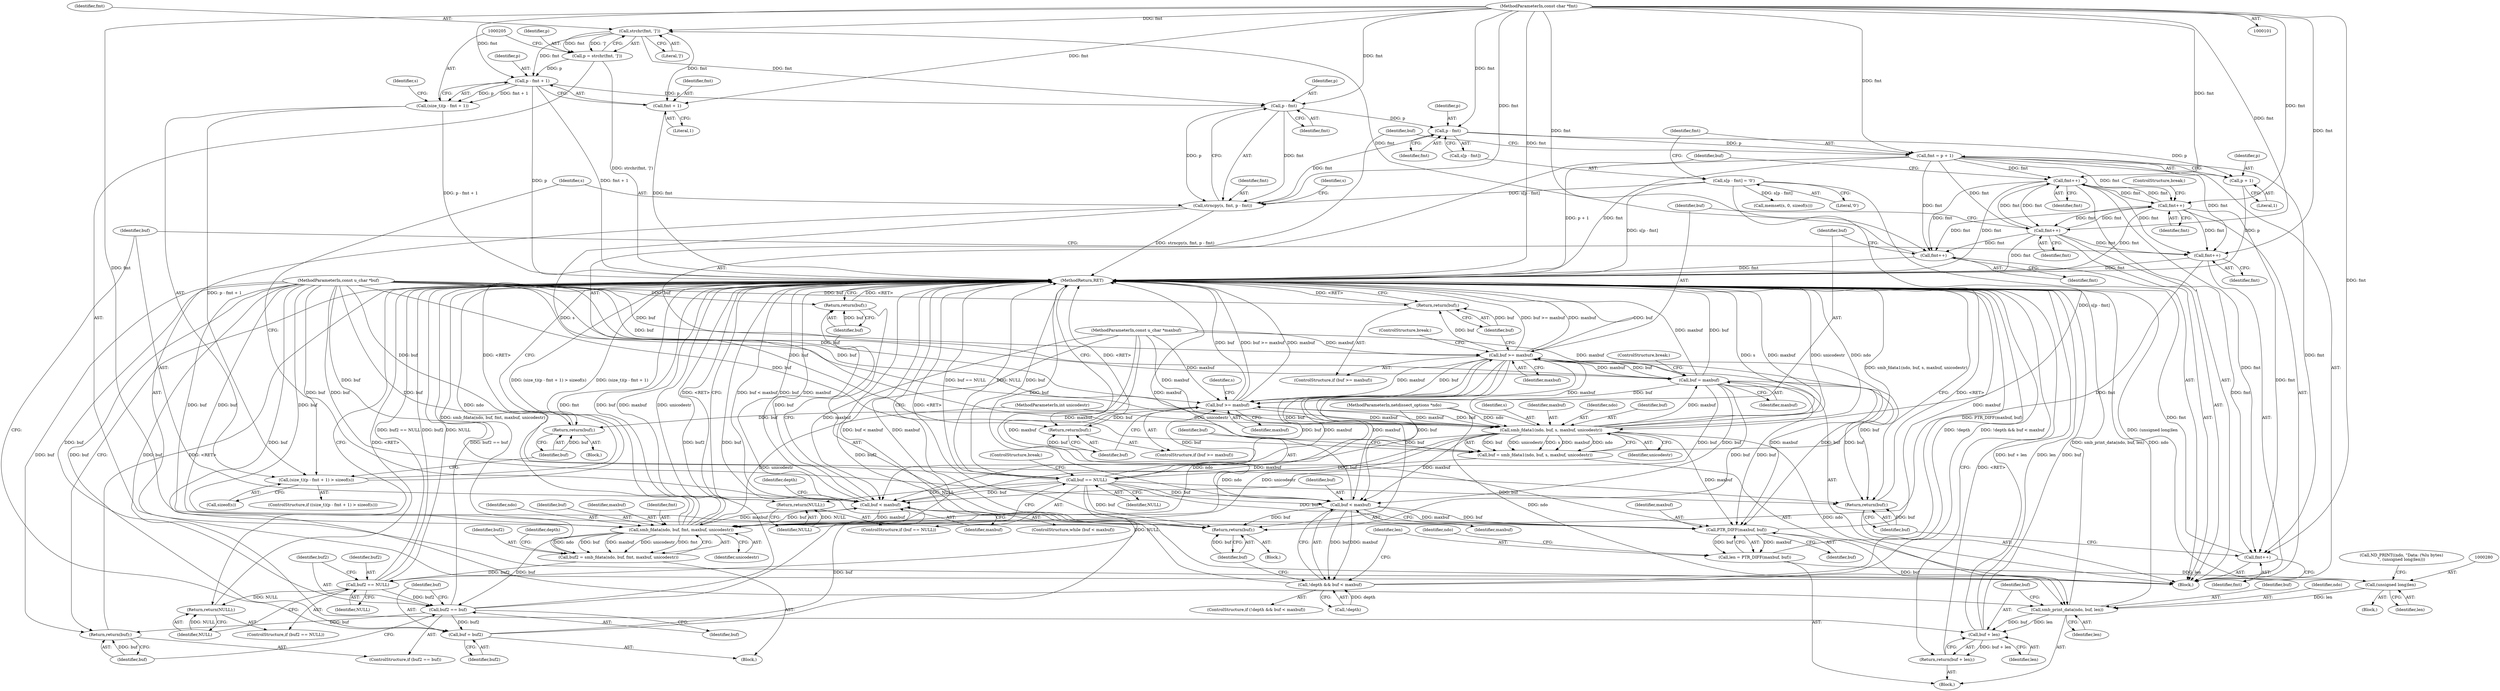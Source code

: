 digraph "0_tcpdump_24182d959f661327525a20d9a94c98a8ec016778@API" {
"1000199" [label="(Call,strchr(fmt, ']'))"];
"1000184" [label="(Call,fmt++)"];
"1000171" [label="(Call,fmt++)"];
"1000257" [label="(Call,fmt++)"];
"1000229" [label="(Call,fmt = p + 1)"];
"1000225" [label="(Call,p - fmt)"];
"1000219" [label="(Call,p - fmt)"];
"1000206" [label="(Call,p - fmt + 1)"];
"1000197" [label="(Call,p = strchr(fmt, ']'))"];
"1000199" [label="(Call,strchr(fmt, ']'))"];
"1000104" [label="(MethodParameterIn,const char *fmt)"];
"1000216" [label="(Call,strncpy(s, fmt, p - fmt))"];
"1000222" [label="(Call,s[p - fmt] = '\0')"];
"1000161" [label="(Call,fmt++)"];
"1000204" [label="(Call,(size_t)(p - fmt + 1))"];
"1000203" [label="(Call,(size_t)(p - fmt + 1) > sizeof(s))"];
"1000123" [label="(Call,fmt++)"];
"1000135" [label="(Call,smb_fdata(ndo, buf, fmt, maxbuf, unicodestr))"];
"1000126" [label="(Call,buf < maxbuf)"];
"1000158" [label="(Return,return(buf);)"];
"1000133" [label="(Call,buf2 = smb_fdata(ndo, buf, fmt, maxbuf, unicodestr))"];
"1000144" [label="(Call,buf2 == NULL)"];
"1000147" [label="(Return,return(NULL);)"];
"1000150" [label="(Call,buf2 == buf)"];
"1000153" [label="(Return,return(buf);)"];
"1000155" [label="(Call,buf = buf2)"];
"1000178" [label="(Call,fmt++)"];
"1000208" [label="(Call,fmt + 1)"];
"1000231" [label="(Call,p + 1)"];
"1000236" [label="(Call,smb_fdata1(ndo, buf, s, maxbuf, unicodestr))"];
"1000164" [label="(Call,buf >= maxbuf)"];
"1000167" [label="(Return,return(buf);)"];
"1000173" [label="(Call,buf = maxbuf)"];
"1000180" [label="(Return,return(buf);)"];
"1000187" [label="(Call,buf >= maxbuf)"];
"1000190" [label="(Return,return(buf);)"];
"1000214" [label="(Return,return(buf);)"];
"1000264" [label="(Call,buf < maxbuf)"];
"1000261" [label="(Call,!depth && buf < maxbuf)"];
"1000271" [label="(Call,PTR_DIFF(maxbuf, buf))"];
"1000269" [label="(Call,len = PTR_DIFF(maxbuf, buf))"];
"1000279" [label="(Call,(unsigned long)len)"];
"1000282" [label="(Call,smb_print_data(ndo, buf, len))"];
"1000287" [label="(Call,buf + len)"];
"1000286" [label="(Return,return(buf + len);)"];
"1000290" [label="(Return,return(buf);)"];
"1000234" [label="(Call,buf = smb_fdata1(ndo, buf, s, maxbuf, unicodestr))"];
"1000243" [label="(Call,buf == NULL)"];
"1000246" [label="(Return,return(NULL);)"];
"1000136" [label="(Identifier,ndo)"];
"1000288" [label="(Identifier,buf)"];
"1000231" [label="(Call,p + 1)"];
"1000200" [label="(Identifier,fmt)"];
"1000180" [label="(Return,return(buf);)"];
"1000242" [label="(ControlStructure,if (buf == NULL))"];
"1000171" [label="(Call,fmt++)"];
"1000226" [label="(Identifier,p)"];
"1000232" [label="(Identifier,p)"];
"1000241" [label="(Identifier,unicodestr)"];
"1000161" [label="(Call,fmt++)"];
"1000191" [label="(Identifier,buf)"];
"1000262" [label="(Call,!depth)"];
"1000103" [label="(MethodParameterIn,const u_char *buf)"];
"1000134" [label="(Identifier,buf2)"];
"1000257" [label="(Call,fmt++)"];
"1000243" [label="(Call,buf == NULL)"];
"1000290" [label="(Return,return(buf);)"];
"1000265" [label="(Identifier,buf)"];
"1000224" [label="(Identifier,s)"];
"1000270" [label="(Identifier,len)"];
"1000147" [label="(Return,return(NULL);)"];
"1000215" [label="(Identifier,buf)"];
"1000269" [label="(Call,len = PTR_DIFF(maxbuf, buf))"];
"1000219" [label="(Call,p - fmt)"];
"1000168" [label="(Identifier,buf)"];
"1000247" [label="(Identifier,NULL)"];
"1000282" [label="(Call,smb_print_data(ndo, buf, len))"];
"1000157" [label="(Identifier,buf2)"];
"1000220" [label="(Identifier,p)"];
"1000285" [label="(Identifier,len)"];
"1000140" [label="(Identifier,unicodestr)"];
"1000292" [label="(MethodReturn,RET)"];
"1000212" [label="(Identifier,s)"];
"1000137" [label="(Identifier,buf)"];
"1000173" [label="(Call,buf = maxbuf)"];
"1000284" [label="(Identifier,buf)"];
"1000274" [label="(Call,ND_PRINT((ndo, \"Data: (%lu bytes)\n\", (unsigned long)len)))"];
"1000156" [label="(Identifier,buf)"];
"1000216" [label="(Call,strncpy(s, fmt, p - fmt))"];
"1000279" [label="(Call,(unsigned long)len)"];
"1000222" [label="(Call,s[p - fmt] = '\0')"];
"1000213" [label="(Block,)"];
"1000104" [label="(MethodParameterIn,const char *fmt)"];
"1000283" [label="(Identifier,ndo)"];
"1000185" [label="(Identifier,fmt)"];
"1000227" [label="(Identifier,fmt)"];
"1000245" [label="(Identifier,NULL)"];
"1000181" [label="(Identifier,buf)"];
"1000133" [label="(Call,buf2 = smb_fdata(ndo, buf, fmt, maxbuf, unicodestr))"];
"1000164" [label="(Call,buf >= maxbuf)"];
"1000154" [label="(Identifier,buf)"];
"1000246" [label="(Return,return(NULL);)"];
"1000201" [label="(Literal,']')"];
"1000129" [label="(Block,)"];
"1000291" [label="(Identifier,buf)"];
"1000187" [label="(Call,buf >= maxbuf)"];
"1000123" [label="(Call,fmt++)"];
"1000127" [label="(Identifier,buf)"];
"1000233" [label="(Literal,1)"];
"1000192" [label="(Call,memset(s, 0, sizeof(s)))"];
"1000244" [label="(Identifier,buf)"];
"1000146" [label="(Identifier,NULL)"];
"1000139" [label="(Identifier,maxbuf)"];
"1000106" [label="(MethodParameterIn,int unicodestr)"];
"1000128" [label="(Identifier,maxbuf)"];
"1000276" [label="(Identifier,ndo)"];
"1000190" [label="(Return,return(buf);)"];
"1000261" [label="(Call,!depth && buf < maxbuf)"];
"1000202" [label="(ControlStructure,if ((size_t)(p - fmt + 1) > sizeof(s)))"];
"1000209" [label="(Identifier,fmt)"];
"1000218" [label="(Identifier,fmt)"];
"1000149" [label="(ControlStructure,if (buf2 == buf))"];
"1000210" [label="(Literal,1)"];
"1000102" [label="(MethodParameterIn,netdissect_options *ndo)"];
"1000172" [label="(Identifier,fmt)"];
"1000184" [label="(Call,fmt++)"];
"1000107" [label="(Block,)"];
"1000225" [label="(Call,p - fmt)"];
"1000206" [label="(Call,p - fmt + 1)"];
"1000223" [label="(Call,s[p - fmt])"];
"1000211" [label="(Call,sizeof(s))"];
"1000266" [label="(Identifier,maxbuf)"];
"1000264" [label="(Call,buf < maxbuf)"];
"1000281" [label="(Identifier,len)"];
"1000105" [label="(MethodParameterIn,const u_char *maxbuf)"];
"1000126" [label="(Call,buf < maxbuf)"];
"1000259" [label="(ControlStructure,break;)"];
"1000153" [label="(Return,return(buf);)"];
"1000286" [label="(Return,return(buf + len);)"];
"1000159" [label="(Identifier,buf)"];
"1000198" [label="(Identifier,p)"];
"1000167" [label="(Return,return(buf);)"];
"1000214" [label="(Return,return(buf);)"];
"1000138" [label="(Identifier,fmt)"];
"1000169" [label="(ControlStructure,break;)"];
"1000258" [label="(Identifier,fmt)"];
"1000178" [label="(Call,fmt++)"];
"1000239" [label="(Identifier,s)"];
"1000148" [label="(Identifier,NULL)"];
"1000166" [label="(Identifier,maxbuf)"];
"1000186" [label="(ControlStructure,if (buf >= maxbuf))"];
"1000151" [label="(Identifier,buf2)"];
"1000236" [label="(Call,smb_fdata1(ndo, buf, s, maxbuf, unicodestr))"];
"1000207" [label="(Identifier,p)"];
"1000260" [label="(ControlStructure,if (!depth && buf < maxbuf))"];
"1000197" [label="(Call,p = strchr(fmt, ']'))"];
"1000125" [label="(ControlStructure,while (buf < maxbuf))"];
"1000273" [label="(Identifier,buf)"];
"1000199" [label="(Call,strchr(fmt, ']'))"];
"1000267" [label="(Block,)"];
"1000277" [label="(Block,)"];
"1000230" [label="(Identifier,fmt)"];
"1000204" [label="(Call,(size_t)(p - fmt + 1))"];
"1000234" [label="(Call,buf = smb_fdata1(ndo, buf, s, maxbuf, unicodestr))"];
"1000228" [label="(Literal,'\0')"];
"1000150" [label="(Call,buf2 == buf)"];
"1000165" [label="(Identifier,buf)"];
"1000162" [label="(Identifier,fmt)"];
"1000271" [label="(Call,PTR_DIFF(maxbuf, buf))"];
"1000145" [label="(Identifier,buf2)"];
"1000135" [label="(Call,smb_fdata(ndo, buf, fmt, maxbuf, unicodestr))"];
"1000176" [label="(ControlStructure,break;)"];
"1000124" [label="(Identifier,fmt)"];
"1000229" [label="(Call,fmt = p + 1)"];
"1000143" [label="(ControlStructure,if (buf2 == NULL))"];
"1000179" [label="(Identifier,fmt)"];
"1000235" [label="(Identifier,buf)"];
"1000163" [label="(ControlStructure,if (buf >= maxbuf))"];
"1000158" [label="(Return,return(buf);)"];
"1000189" [label="(Identifier,maxbuf)"];
"1000174" [label="(Identifier,buf)"];
"1000155" [label="(Call,buf = buf2)"];
"1000240" [label="(Identifier,maxbuf)"];
"1000221" [label="(Identifier,fmt)"];
"1000121" [label="(Block,)"];
"1000287" [label="(Call,buf + len)"];
"1000237" [label="(Identifier,ndo)"];
"1000272" [label="(Identifier,maxbuf)"];
"1000217" [label="(Identifier,s)"];
"1000289" [label="(Identifier,len)"];
"1000188" [label="(Identifier,buf)"];
"1000175" [label="(Identifier,maxbuf)"];
"1000238" [label="(Identifier,buf)"];
"1000142" [label="(Identifier,depth)"];
"1000193" [label="(Identifier,s)"];
"1000248" [label="(ControlStructure,break;)"];
"1000208" [label="(Call,fmt + 1)"];
"1000203" [label="(Call,(size_t)(p - fmt + 1) > sizeof(s))"];
"1000144" [label="(Call,buf2 == NULL)"];
"1000152" [label="(Identifier,buf)"];
"1000132" [label="(Identifier,depth)"];
"1000199" -> "1000197"  [label="AST: "];
"1000199" -> "1000201"  [label="CFG: "];
"1000200" -> "1000199"  [label="AST: "];
"1000201" -> "1000199"  [label="AST: "];
"1000197" -> "1000199"  [label="CFG: "];
"1000199" -> "1000197"  [label="DDG: fmt"];
"1000199" -> "1000197"  [label="DDG: ']'"];
"1000184" -> "1000199"  [label="DDG: fmt"];
"1000104" -> "1000199"  [label="DDG: fmt"];
"1000199" -> "1000206"  [label="DDG: fmt"];
"1000199" -> "1000208"  [label="DDG: fmt"];
"1000199" -> "1000219"  [label="DDG: fmt"];
"1000184" -> "1000121"  [label="AST: "];
"1000184" -> "1000185"  [label="CFG: "];
"1000185" -> "1000184"  [label="AST: "];
"1000188" -> "1000184"  [label="CFG: "];
"1000184" -> "1000292"  [label="DDG: fmt"];
"1000171" -> "1000184"  [label="DDG: fmt"];
"1000257" -> "1000184"  [label="DDG: fmt"];
"1000229" -> "1000184"  [label="DDG: fmt"];
"1000161" -> "1000184"  [label="DDG: fmt"];
"1000104" -> "1000184"  [label="DDG: fmt"];
"1000171" -> "1000121"  [label="AST: "];
"1000171" -> "1000172"  [label="CFG: "];
"1000172" -> "1000171"  [label="AST: "];
"1000174" -> "1000171"  [label="CFG: "];
"1000171" -> "1000292"  [label="DDG: fmt"];
"1000171" -> "1000123"  [label="DDG: fmt"];
"1000171" -> "1000161"  [label="DDG: fmt"];
"1000257" -> "1000171"  [label="DDG: fmt"];
"1000229" -> "1000171"  [label="DDG: fmt"];
"1000161" -> "1000171"  [label="DDG: fmt"];
"1000104" -> "1000171"  [label="DDG: fmt"];
"1000171" -> "1000178"  [label="DDG: fmt"];
"1000171" -> "1000257"  [label="DDG: fmt"];
"1000257" -> "1000121"  [label="AST: "];
"1000257" -> "1000258"  [label="CFG: "];
"1000258" -> "1000257"  [label="AST: "];
"1000259" -> "1000257"  [label="CFG: "];
"1000257" -> "1000292"  [label="DDG: fmt"];
"1000257" -> "1000123"  [label="DDG: fmt"];
"1000257" -> "1000161"  [label="DDG: fmt"];
"1000257" -> "1000178"  [label="DDG: fmt"];
"1000229" -> "1000257"  [label="DDG: fmt"];
"1000161" -> "1000257"  [label="DDG: fmt"];
"1000104" -> "1000257"  [label="DDG: fmt"];
"1000229" -> "1000121"  [label="AST: "];
"1000229" -> "1000231"  [label="CFG: "];
"1000230" -> "1000229"  [label="AST: "];
"1000231" -> "1000229"  [label="AST: "];
"1000235" -> "1000229"  [label="CFG: "];
"1000229" -> "1000292"  [label="DDG: p + 1"];
"1000229" -> "1000292"  [label="DDG: fmt"];
"1000229" -> "1000123"  [label="DDG: fmt"];
"1000229" -> "1000161"  [label="DDG: fmt"];
"1000229" -> "1000178"  [label="DDG: fmt"];
"1000225" -> "1000229"  [label="DDG: p"];
"1000104" -> "1000229"  [label="DDG: fmt"];
"1000225" -> "1000223"  [label="AST: "];
"1000225" -> "1000227"  [label="CFG: "];
"1000226" -> "1000225"  [label="AST: "];
"1000227" -> "1000225"  [label="AST: "];
"1000223" -> "1000225"  [label="CFG: "];
"1000219" -> "1000225"  [label="DDG: p"];
"1000216" -> "1000225"  [label="DDG: fmt"];
"1000104" -> "1000225"  [label="DDG: fmt"];
"1000225" -> "1000231"  [label="DDG: p"];
"1000219" -> "1000216"  [label="AST: "];
"1000219" -> "1000221"  [label="CFG: "];
"1000220" -> "1000219"  [label="AST: "];
"1000221" -> "1000219"  [label="AST: "];
"1000216" -> "1000219"  [label="CFG: "];
"1000219" -> "1000216"  [label="DDG: fmt"];
"1000219" -> "1000216"  [label="DDG: p"];
"1000206" -> "1000219"  [label="DDG: p"];
"1000104" -> "1000219"  [label="DDG: fmt"];
"1000206" -> "1000204"  [label="AST: "];
"1000206" -> "1000208"  [label="CFG: "];
"1000207" -> "1000206"  [label="AST: "];
"1000208" -> "1000206"  [label="AST: "];
"1000204" -> "1000206"  [label="CFG: "];
"1000206" -> "1000292"  [label="DDG: fmt + 1"];
"1000206" -> "1000292"  [label="DDG: p"];
"1000206" -> "1000204"  [label="DDG: p"];
"1000206" -> "1000204"  [label="DDG: fmt + 1"];
"1000197" -> "1000206"  [label="DDG: p"];
"1000104" -> "1000206"  [label="DDG: fmt"];
"1000197" -> "1000121"  [label="AST: "];
"1000198" -> "1000197"  [label="AST: "];
"1000205" -> "1000197"  [label="CFG: "];
"1000197" -> "1000292"  [label="DDG: strchr(fmt, ']')"];
"1000104" -> "1000101"  [label="AST: "];
"1000104" -> "1000292"  [label="DDG: fmt"];
"1000104" -> "1000123"  [label="DDG: fmt"];
"1000104" -> "1000135"  [label="DDG: fmt"];
"1000104" -> "1000161"  [label="DDG: fmt"];
"1000104" -> "1000178"  [label="DDG: fmt"];
"1000104" -> "1000208"  [label="DDG: fmt"];
"1000104" -> "1000216"  [label="DDG: fmt"];
"1000216" -> "1000121"  [label="AST: "];
"1000217" -> "1000216"  [label="AST: "];
"1000218" -> "1000216"  [label="AST: "];
"1000224" -> "1000216"  [label="CFG: "];
"1000216" -> "1000292"  [label="DDG: strncpy(s, fmt, p - fmt)"];
"1000222" -> "1000216"  [label="DDG: s[p - fmt]"];
"1000216" -> "1000236"  [label="DDG: s"];
"1000222" -> "1000121"  [label="AST: "];
"1000222" -> "1000228"  [label="CFG: "];
"1000223" -> "1000222"  [label="AST: "];
"1000228" -> "1000222"  [label="AST: "];
"1000230" -> "1000222"  [label="CFG: "];
"1000222" -> "1000292"  [label="DDG: s[p - fmt]"];
"1000222" -> "1000192"  [label="DDG: s[p - fmt]"];
"1000222" -> "1000236"  [label="DDG: s[p - fmt]"];
"1000161" -> "1000121"  [label="AST: "];
"1000161" -> "1000162"  [label="CFG: "];
"1000162" -> "1000161"  [label="AST: "];
"1000165" -> "1000161"  [label="CFG: "];
"1000161" -> "1000292"  [label="DDG: fmt"];
"1000161" -> "1000123"  [label="DDG: fmt"];
"1000161" -> "1000178"  [label="DDG: fmt"];
"1000204" -> "1000203"  [label="AST: "];
"1000205" -> "1000204"  [label="AST: "];
"1000212" -> "1000204"  [label="CFG: "];
"1000204" -> "1000292"  [label="DDG: p - fmt + 1"];
"1000204" -> "1000203"  [label="DDG: p - fmt + 1"];
"1000203" -> "1000202"  [label="AST: "];
"1000203" -> "1000211"  [label="CFG: "];
"1000211" -> "1000203"  [label="AST: "];
"1000215" -> "1000203"  [label="CFG: "];
"1000217" -> "1000203"  [label="CFG: "];
"1000203" -> "1000292"  [label="DDG: (size_t)(p - fmt + 1) > sizeof(s)"];
"1000203" -> "1000292"  [label="DDG: (size_t)(p - fmt + 1)"];
"1000123" -> "1000121"  [label="AST: "];
"1000123" -> "1000124"  [label="CFG: "];
"1000124" -> "1000123"  [label="AST: "];
"1000127" -> "1000123"  [label="CFG: "];
"1000123" -> "1000292"  [label="DDG: fmt"];
"1000123" -> "1000135"  [label="DDG: fmt"];
"1000135" -> "1000133"  [label="AST: "];
"1000135" -> "1000140"  [label="CFG: "];
"1000136" -> "1000135"  [label="AST: "];
"1000137" -> "1000135"  [label="AST: "];
"1000138" -> "1000135"  [label="AST: "];
"1000139" -> "1000135"  [label="AST: "];
"1000140" -> "1000135"  [label="AST: "];
"1000133" -> "1000135"  [label="CFG: "];
"1000135" -> "1000292"  [label="DDG: maxbuf"];
"1000135" -> "1000292"  [label="DDG: unicodestr"];
"1000135" -> "1000292"  [label="DDG: ndo"];
"1000135" -> "1000292"  [label="DDG: fmt"];
"1000135" -> "1000292"  [label="DDG: buf"];
"1000135" -> "1000126"  [label="DDG: maxbuf"];
"1000135" -> "1000133"  [label="DDG: ndo"];
"1000135" -> "1000133"  [label="DDG: buf"];
"1000135" -> "1000133"  [label="DDG: maxbuf"];
"1000135" -> "1000133"  [label="DDG: unicodestr"];
"1000135" -> "1000133"  [label="DDG: fmt"];
"1000236" -> "1000135"  [label="DDG: ndo"];
"1000236" -> "1000135"  [label="DDG: unicodestr"];
"1000102" -> "1000135"  [label="DDG: ndo"];
"1000126" -> "1000135"  [label="DDG: buf"];
"1000126" -> "1000135"  [label="DDG: maxbuf"];
"1000103" -> "1000135"  [label="DDG: buf"];
"1000105" -> "1000135"  [label="DDG: maxbuf"];
"1000106" -> "1000135"  [label="DDG: unicodestr"];
"1000135" -> "1000150"  [label="DDG: buf"];
"1000126" -> "1000125"  [label="AST: "];
"1000126" -> "1000128"  [label="CFG: "];
"1000127" -> "1000126"  [label="AST: "];
"1000128" -> "1000126"  [label="AST: "];
"1000132" -> "1000126"  [label="CFG: "];
"1000159" -> "1000126"  [label="CFG: "];
"1000126" -> "1000292"  [label="DDG: buf < maxbuf"];
"1000126" -> "1000292"  [label="DDG: buf"];
"1000126" -> "1000292"  [label="DDG: maxbuf"];
"1000243" -> "1000126"  [label="DDG: buf"];
"1000155" -> "1000126"  [label="DDG: buf"];
"1000173" -> "1000126"  [label="DDG: buf"];
"1000164" -> "1000126"  [label="DDG: buf"];
"1000164" -> "1000126"  [label="DDG: maxbuf"];
"1000103" -> "1000126"  [label="DDG: buf"];
"1000236" -> "1000126"  [label="DDG: maxbuf"];
"1000105" -> "1000126"  [label="DDG: maxbuf"];
"1000126" -> "1000158"  [label="DDG: buf"];
"1000158" -> "1000121"  [label="AST: "];
"1000158" -> "1000159"  [label="CFG: "];
"1000159" -> "1000158"  [label="AST: "];
"1000292" -> "1000158"  [label="CFG: "];
"1000158" -> "1000292"  [label="DDG: <RET>"];
"1000159" -> "1000158"  [label="DDG: buf"];
"1000103" -> "1000158"  [label="DDG: buf"];
"1000133" -> "1000129"  [label="AST: "];
"1000134" -> "1000133"  [label="AST: "];
"1000142" -> "1000133"  [label="CFG: "];
"1000133" -> "1000292"  [label="DDG: smb_fdata(ndo, buf, fmt, maxbuf, unicodestr)"];
"1000133" -> "1000144"  [label="DDG: buf2"];
"1000144" -> "1000143"  [label="AST: "];
"1000144" -> "1000146"  [label="CFG: "];
"1000145" -> "1000144"  [label="AST: "];
"1000146" -> "1000144"  [label="AST: "];
"1000148" -> "1000144"  [label="CFG: "];
"1000151" -> "1000144"  [label="CFG: "];
"1000144" -> "1000292"  [label="DDG: buf2 == NULL"];
"1000144" -> "1000292"  [label="DDG: buf2"];
"1000144" -> "1000292"  [label="DDG: NULL"];
"1000243" -> "1000144"  [label="DDG: NULL"];
"1000144" -> "1000147"  [label="DDG: NULL"];
"1000144" -> "1000150"  [label="DDG: buf2"];
"1000147" -> "1000143"  [label="AST: "];
"1000147" -> "1000148"  [label="CFG: "];
"1000148" -> "1000147"  [label="AST: "];
"1000292" -> "1000147"  [label="CFG: "];
"1000147" -> "1000292"  [label="DDG: <RET>"];
"1000148" -> "1000147"  [label="DDG: NULL"];
"1000150" -> "1000149"  [label="AST: "];
"1000150" -> "1000152"  [label="CFG: "];
"1000151" -> "1000150"  [label="AST: "];
"1000152" -> "1000150"  [label="AST: "];
"1000154" -> "1000150"  [label="CFG: "];
"1000156" -> "1000150"  [label="CFG: "];
"1000150" -> "1000292"  [label="DDG: buf2"];
"1000150" -> "1000292"  [label="DDG: buf"];
"1000150" -> "1000292"  [label="DDG: buf2 == buf"];
"1000103" -> "1000150"  [label="DDG: buf"];
"1000150" -> "1000153"  [label="DDG: buf"];
"1000150" -> "1000155"  [label="DDG: buf2"];
"1000153" -> "1000149"  [label="AST: "];
"1000153" -> "1000154"  [label="CFG: "];
"1000154" -> "1000153"  [label="AST: "];
"1000292" -> "1000153"  [label="CFG: "];
"1000153" -> "1000292"  [label="DDG: <RET>"];
"1000154" -> "1000153"  [label="DDG: buf"];
"1000103" -> "1000153"  [label="DDG: buf"];
"1000155" -> "1000129"  [label="AST: "];
"1000155" -> "1000157"  [label="CFG: "];
"1000156" -> "1000155"  [label="AST: "];
"1000157" -> "1000155"  [label="AST: "];
"1000127" -> "1000155"  [label="CFG: "];
"1000155" -> "1000292"  [label="DDG: buf2"];
"1000103" -> "1000155"  [label="DDG: buf"];
"1000178" -> "1000121"  [label="AST: "];
"1000178" -> "1000179"  [label="CFG: "];
"1000179" -> "1000178"  [label="AST: "];
"1000181" -> "1000178"  [label="CFG: "];
"1000178" -> "1000292"  [label="DDG: fmt"];
"1000208" -> "1000210"  [label="CFG: "];
"1000209" -> "1000208"  [label="AST: "];
"1000210" -> "1000208"  [label="AST: "];
"1000208" -> "1000292"  [label="DDG: fmt"];
"1000231" -> "1000233"  [label="CFG: "];
"1000232" -> "1000231"  [label="AST: "];
"1000233" -> "1000231"  [label="AST: "];
"1000231" -> "1000292"  [label="DDG: p"];
"1000236" -> "1000234"  [label="AST: "];
"1000236" -> "1000241"  [label="CFG: "];
"1000237" -> "1000236"  [label="AST: "];
"1000238" -> "1000236"  [label="AST: "];
"1000239" -> "1000236"  [label="AST: "];
"1000240" -> "1000236"  [label="AST: "];
"1000241" -> "1000236"  [label="AST: "];
"1000234" -> "1000236"  [label="CFG: "];
"1000236" -> "1000292"  [label="DDG: ndo"];
"1000236" -> "1000292"  [label="DDG: s"];
"1000236" -> "1000292"  [label="DDG: maxbuf"];
"1000236" -> "1000292"  [label="DDG: unicodestr"];
"1000236" -> "1000164"  [label="DDG: maxbuf"];
"1000236" -> "1000173"  [label="DDG: maxbuf"];
"1000236" -> "1000187"  [label="DDG: maxbuf"];
"1000236" -> "1000234"  [label="DDG: buf"];
"1000236" -> "1000234"  [label="DDG: unicodestr"];
"1000236" -> "1000234"  [label="DDG: s"];
"1000236" -> "1000234"  [label="DDG: maxbuf"];
"1000236" -> "1000234"  [label="DDG: ndo"];
"1000102" -> "1000236"  [label="DDG: ndo"];
"1000187" -> "1000236"  [label="DDG: buf"];
"1000187" -> "1000236"  [label="DDG: maxbuf"];
"1000103" -> "1000236"  [label="DDG: buf"];
"1000105" -> "1000236"  [label="DDG: maxbuf"];
"1000106" -> "1000236"  [label="DDG: unicodestr"];
"1000236" -> "1000264"  [label="DDG: maxbuf"];
"1000236" -> "1000271"  [label="DDG: maxbuf"];
"1000236" -> "1000282"  [label="DDG: ndo"];
"1000164" -> "1000163"  [label="AST: "];
"1000164" -> "1000166"  [label="CFG: "];
"1000165" -> "1000164"  [label="AST: "];
"1000166" -> "1000164"  [label="AST: "];
"1000168" -> "1000164"  [label="CFG: "];
"1000169" -> "1000164"  [label="CFG: "];
"1000164" -> "1000292"  [label="DDG: buf >= maxbuf"];
"1000164" -> "1000292"  [label="DDG: maxbuf"];
"1000164" -> "1000292"  [label="DDG: buf"];
"1000243" -> "1000164"  [label="DDG: buf"];
"1000173" -> "1000164"  [label="DDG: buf"];
"1000103" -> "1000164"  [label="DDG: buf"];
"1000105" -> "1000164"  [label="DDG: maxbuf"];
"1000164" -> "1000167"  [label="DDG: buf"];
"1000164" -> "1000173"  [label="DDG: maxbuf"];
"1000164" -> "1000180"  [label="DDG: buf"];
"1000164" -> "1000187"  [label="DDG: buf"];
"1000164" -> "1000187"  [label="DDG: maxbuf"];
"1000164" -> "1000264"  [label="DDG: buf"];
"1000164" -> "1000264"  [label="DDG: maxbuf"];
"1000164" -> "1000271"  [label="DDG: maxbuf"];
"1000164" -> "1000271"  [label="DDG: buf"];
"1000164" -> "1000290"  [label="DDG: buf"];
"1000167" -> "1000163"  [label="AST: "];
"1000167" -> "1000168"  [label="CFG: "];
"1000168" -> "1000167"  [label="AST: "];
"1000292" -> "1000167"  [label="CFG: "];
"1000167" -> "1000292"  [label="DDG: <RET>"];
"1000168" -> "1000167"  [label="DDG: buf"];
"1000103" -> "1000167"  [label="DDG: buf"];
"1000173" -> "1000121"  [label="AST: "];
"1000173" -> "1000175"  [label="CFG: "];
"1000174" -> "1000173"  [label="AST: "];
"1000175" -> "1000173"  [label="AST: "];
"1000176" -> "1000173"  [label="CFG: "];
"1000173" -> "1000292"  [label="DDG: buf"];
"1000173" -> "1000292"  [label="DDG: maxbuf"];
"1000105" -> "1000173"  [label="DDG: maxbuf"];
"1000103" -> "1000173"  [label="DDG: buf"];
"1000173" -> "1000180"  [label="DDG: buf"];
"1000173" -> "1000187"  [label="DDG: buf"];
"1000173" -> "1000264"  [label="DDG: buf"];
"1000173" -> "1000271"  [label="DDG: buf"];
"1000173" -> "1000290"  [label="DDG: buf"];
"1000180" -> "1000121"  [label="AST: "];
"1000180" -> "1000181"  [label="CFG: "];
"1000181" -> "1000180"  [label="AST: "];
"1000292" -> "1000180"  [label="CFG: "];
"1000180" -> "1000292"  [label="DDG: <RET>"];
"1000181" -> "1000180"  [label="DDG: buf"];
"1000243" -> "1000180"  [label="DDG: buf"];
"1000103" -> "1000180"  [label="DDG: buf"];
"1000187" -> "1000186"  [label="AST: "];
"1000187" -> "1000189"  [label="CFG: "];
"1000188" -> "1000187"  [label="AST: "];
"1000189" -> "1000187"  [label="AST: "];
"1000191" -> "1000187"  [label="CFG: "];
"1000193" -> "1000187"  [label="CFG: "];
"1000187" -> "1000292"  [label="DDG: buf"];
"1000187" -> "1000292"  [label="DDG: buf >= maxbuf"];
"1000187" -> "1000292"  [label="DDG: maxbuf"];
"1000243" -> "1000187"  [label="DDG: buf"];
"1000103" -> "1000187"  [label="DDG: buf"];
"1000105" -> "1000187"  [label="DDG: maxbuf"];
"1000187" -> "1000190"  [label="DDG: buf"];
"1000187" -> "1000214"  [label="DDG: buf"];
"1000190" -> "1000186"  [label="AST: "];
"1000190" -> "1000191"  [label="CFG: "];
"1000191" -> "1000190"  [label="AST: "];
"1000292" -> "1000190"  [label="CFG: "];
"1000190" -> "1000292"  [label="DDG: <RET>"];
"1000191" -> "1000190"  [label="DDG: buf"];
"1000103" -> "1000190"  [label="DDG: buf"];
"1000214" -> "1000213"  [label="AST: "];
"1000214" -> "1000215"  [label="CFG: "];
"1000215" -> "1000214"  [label="AST: "];
"1000292" -> "1000214"  [label="CFG: "];
"1000214" -> "1000292"  [label="DDG: <RET>"];
"1000215" -> "1000214"  [label="DDG: buf"];
"1000103" -> "1000214"  [label="DDG: buf"];
"1000264" -> "1000261"  [label="AST: "];
"1000264" -> "1000266"  [label="CFG: "];
"1000265" -> "1000264"  [label="AST: "];
"1000266" -> "1000264"  [label="AST: "];
"1000261" -> "1000264"  [label="CFG: "];
"1000264" -> "1000292"  [label="DDG: buf"];
"1000264" -> "1000292"  [label="DDG: maxbuf"];
"1000264" -> "1000261"  [label="DDG: buf"];
"1000264" -> "1000261"  [label="DDG: maxbuf"];
"1000243" -> "1000264"  [label="DDG: buf"];
"1000103" -> "1000264"  [label="DDG: buf"];
"1000105" -> "1000264"  [label="DDG: maxbuf"];
"1000264" -> "1000271"  [label="DDG: maxbuf"];
"1000264" -> "1000271"  [label="DDG: buf"];
"1000264" -> "1000290"  [label="DDG: buf"];
"1000261" -> "1000260"  [label="AST: "];
"1000261" -> "1000262"  [label="CFG: "];
"1000262" -> "1000261"  [label="AST: "];
"1000270" -> "1000261"  [label="CFG: "];
"1000291" -> "1000261"  [label="CFG: "];
"1000261" -> "1000292"  [label="DDG: buf < maxbuf"];
"1000261" -> "1000292"  [label="DDG: !depth"];
"1000261" -> "1000292"  [label="DDG: !depth && buf < maxbuf"];
"1000262" -> "1000261"  [label="DDG: depth"];
"1000271" -> "1000269"  [label="AST: "];
"1000271" -> "1000273"  [label="CFG: "];
"1000272" -> "1000271"  [label="AST: "];
"1000273" -> "1000271"  [label="AST: "];
"1000269" -> "1000271"  [label="CFG: "];
"1000271" -> "1000292"  [label="DDG: maxbuf"];
"1000271" -> "1000269"  [label="DDG: maxbuf"];
"1000271" -> "1000269"  [label="DDG: buf"];
"1000105" -> "1000271"  [label="DDG: maxbuf"];
"1000243" -> "1000271"  [label="DDG: buf"];
"1000103" -> "1000271"  [label="DDG: buf"];
"1000271" -> "1000282"  [label="DDG: buf"];
"1000269" -> "1000267"  [label="AST: "];
"1000270" -> "1000269"  [label="AST: "];
"1000276" -> "1000269"  [label="CFG: "];
"1000269" -> "1000292"  [label="DDG: PTR_DIFF(maxbuf, buf)"];
"1000269" -> "1000279"  [label="DDG: len"];
"1000279" -> "1000277"  [label="AST: "];
"1000279" -> "1000281"  [label="CFG: "];
"1000280" -> "1000279"  [label="AST: "];
"1000281" -> "1000279"  [label="AST: "];
"1000274" -> "1000279"  [label="CFG: "];
"1000279" -> "1000292"  [label="DDG: (unsigned long)len"];
"1000279" -> "1000282"  [label="DDG: len"];
"1000282" -> "1000267"  [label="AST: "];
"1000282" -> "1000285"  [label="CFG: "];
"1000283" -> "1000282"  [label="AST: "];
"1000284" -> "1000282"  [label="AST: "];
"1000285" -> "1000282"  [label="AST: "];
"1000288" -> "1000282"  [label="CFG: "];
"1000282" -> "1000292"  [label="DDG: smb_print_data(ndo, buf, len)"];
"1000282" -> "1000292"  [label="DDG: ndo"];
"1000102" -> "1000282"  [label="DDG: ndo"];
"1000103" -> "1000282"  [label="DDG: buf"];
"1000282" -> "1000287"  [label="DDG: buf"];
"1000282" -> "1000287"  [label="DDG: len"];
"1000287" -> "1000286"  [label="AST: "];
"1000287" -> "1000289"  [label="CFG: "];
"1000288" -> "1000287"  [label="AST: "];
"1000289" -> "1000287"  [label="AST: "];
"1000286" -> "1000287"  [label="CFG: "];
"1000287" -> "1000292"  [label="DDG: buf + len"];
"1000287" -> "1000292"  [label="DDG: len"];
"1000287" -> "1000292"  [label="DDG: buf"];
"1000287" -> "1000286"  [label="DDG: buf + len"];
"1000103" -> "1000287"  [label="DDG: buf"];
"1000286" -> "1000267"  [label="AST: "];
"1000292" -> "1000286"  [label="CFG: "];
"1000286" -> "1000292"  [label="DDG: <RET>"];
"1000290" -> "1000107"  [label="AST: "];
"1000290" -> "1000291"  [label="CFG: "];
"1000291" -> "1000290"  [label="AST: "];
"1000292" -> "1000290"  [label="CFG: "];
"1000290" -> "1000292"  [label="DDG: <RET>"];
"1000291" -> "1000290"  [label="DDG: buf"];
"1000243" -> "1000290"  [label="DDG: buf"];
"1000103" -> "1000290"  [label="DDG: buf"];
"1000234" -> "1000121"  [label="AST: "];
"1000235" -> "1000234"  [label="AST: "];
"1000244" -> "1000234"  [label="CFG: "];
"1000234" -> "1000292"  [label="DDG: smb_fdata1(ndo, buf, s, maxbuf, unicodestr)"];
"1000103" -> "1000234"  [label="DDG: buf"];
"1000234" -> "1000243"  [label="DDG: buf"];
"1000243" -> "1000242"  [label="AST: "];
"1000243" -> "1000245"  [label="CFG: "];
"1000244" -> "1000243"  [label="AST: "];
"1000245" -> "1000243"  [label="AST: "];
"1000247" -> "1000243"  [label="CFG: "];
"1000248" -> "1000243"  [label="CFG: "];
"1000243" -> "1000292"  [label="DDG: NULL"];
"1000243" -> "1000292"  [label="DDG: buf"];
"1000243" -> "1000292"  [label="DDG: buf == NULL"];
"1000103" -> "1000243"  [label="DDG: buf"];
"1000243" -> "1000246"  [label="DDG: NULL"];
"1000246" -> "1000242"  [label="AST: "];
"1000246" -> "1000247"  [label="CFG: "];
"1000247" -> "1000246"  [label="AST: "];
"1000292" -> "1000246"  [label="CFG: "];
"1000246" -> "1000292"  [label="DDG: <RET>"];
"1000247" -> "1000246"  [label="DDG: NULL"];
}
